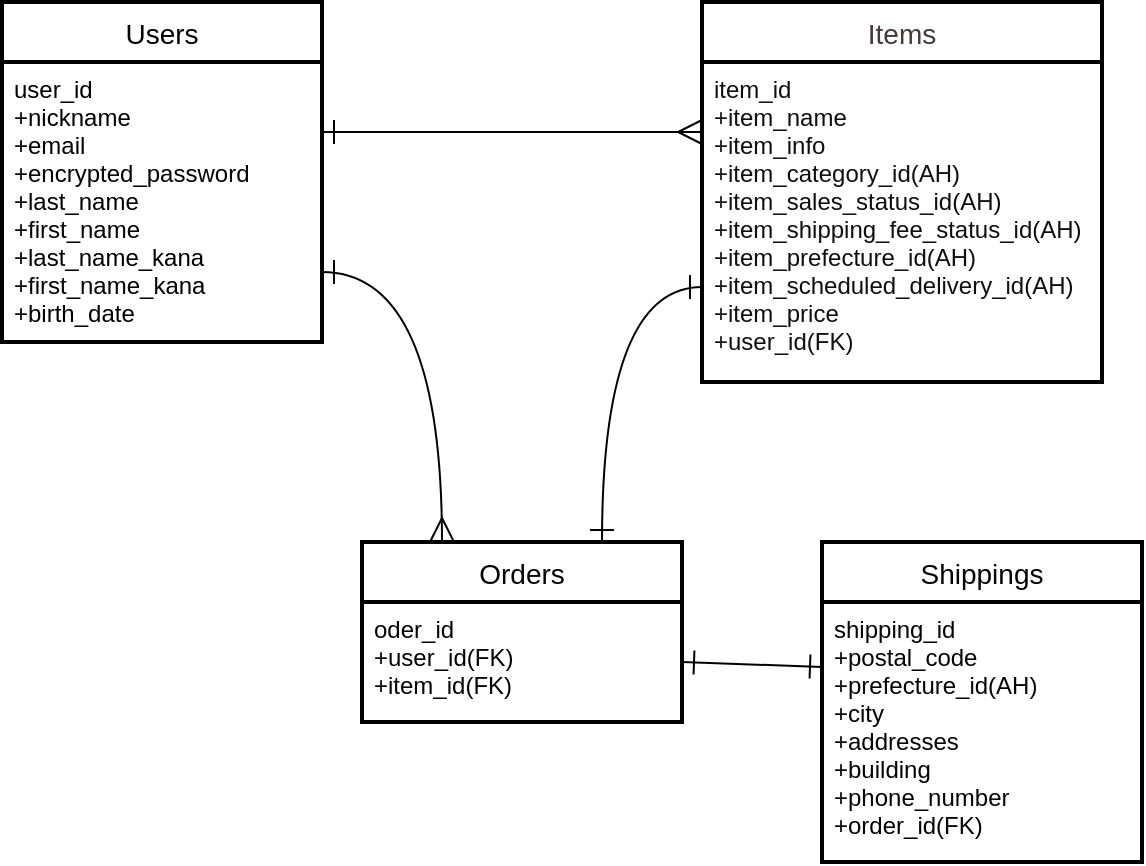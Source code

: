 <mxfile>
    <diagram id="I_yBi3bKic_hNpOBrhP3" name="Page-1">
        <mxGraphModel dx="732" dy="667" grid="1" gridSize="10" guides="1" tooltips="1" connect="1" arrows="1" fold="1" page="1" pageScale="1" pageWidth="827" pageHeight="1169" math="0" shadow="0">
            <root>
                <mxCell id="0"/>
                <mxCell id="1" parent="0"/>
                <mxCell id="31" value="Users" style="swimlane;childLayout=stackLayout;horizontal=1;startSize=30;horizontalStack=0;rounded=0;fontSize=14;fontStyle=0;strokeWidth=2;resizeParent=0;resizeLast=1;shadow=0;dashed=0;align=center;labelBackgroundColor=none;labelBorderColor=none;swimlaneFillColor=#FFFFFF;" parent="1" vertex="1">
                    <mxGeometry x="90" y="110" width="160" height="170" as="geometry">
                        <mxRectangle x="90" y="110" width="80" height="30" as="alternateBounds"/>
                    </mxGeometry>
                </mxCell>
                <mxCell id="32" value="user_id&#10;+nickname&#10;+email&#10;+encrypted_password&#10;+last_name&#10;+first_name&#10;+last_name_kana&#10;+first_name_kana&#10;+birth_date" style="align=left;strokeColor=none;fillColor=none;spacingLeft=4;fontSize=12;verticalAlign=top;resizable=0;rotatable=0;part=1;fontColor=#000000;" parent="31" vertex="1">
                    <mxGeometry y="30" width="160" height="140" as="geometry"/>
                </mxCell>
                <mxCell id="33" value="Items" style="swimlane;childLayout=stackLayout;horizontal=1;startSize=30;horizontalStack=0;rounded=0;fontSize=14;fontStyle=0;strokeWidth=2;resizeParent=0;resizeLast=1;shadow=0;dashed=0;align=center;fontColor=#463939;swimlaneFillColor=#FFFFFF;" parent="1" vertex="1">
                    <mxGeometry x="440" y="110" width="200" height="190" as="geometry"/>
                </mxCell>
                <mxCell id="34" value="item_id&#10;+item_name&#10;+item_info&#10;+item_category_id(AH)&#10;+item_sales_status_id(AH)&#10;+item_shipping_fee_status_id(AH)&#10;+item_prefecture_id(AH)&#10;+item_scheduled_delivery_id(AH)&#10;+item_price&#10;+user_id(FK)" style="align=left;strokeColor=none;fillColor=none;spacingLeft=4;fontSize=12;verticalAlign=top;resizable=0;rotatable=0;part=1;fontColor=#100f0f;" parent="33" vertex="1">
                    <mxGeometry y="30" width="200" height="160" as="geometry"/>
                </mxCell>
                <mxCell id="36" value="" style="fontSize=12;html=1;endArrow=ERmany;fontColor=#F0F0F0;exitX=1;exitY=0.25;exitDx=0;exitDy=0;verticalAlign=middle;edgeStyle=entityRelationEdgeStyle;endSize=10;startArrow=ERone;startFill=0;endFill=0;startSize=10;" parent="1" source="32" edge="1">
                    <mxGeometry width="100" height="100" relative="1" as="geometry">
                        <mxPoint x="240" y="210" as="sourcePoint"/>
                        <mxPoint x="440" y="175" as="targetPoint"/>
                    </mxGeometry>
                </mxCell>
                <mxCell id="37" value="Orders" style="swimlane;childLayout=stackLayout;horizontal=1;startSize=30;horizontalStack=0;rounded=0;fontSize=14;fontStyle=0;strokeWidth=2;resizeParent=0;resizeLast=1;shadow=0;dashed=0;align=center;fontColor=#050505;swimlaneFillColor=#FFFFFF;" parent="1" vertex="1">
                    <mxGeometry x="270" y="380" width="160" height="90" as="geometry"/>
                </mxCell>
                <mxCell id="38" value="oder_id&#10;+user_id(FK)&#10;+item_id(FK)" style="align=left;strokeColor=none;fillColor=none;spacingLeft=4;fontSize=12;verticalAlign=top;resizable=0;rotatable=0;part=1;fontColor=#040404;" parent="37" vertex="1">
                    <mxGeometry y="30" width="160" height="60" as="geometry"/>
                </mxCell>
                <mxCell id="39" value="" style="edgeStyle=orthogonalEdgeStyle;fontSize=12;html=1;endArrow=ERmany;fontColor=#F0F0F0;exitX=1;exitY=0.75;exitDx=0;exitDy=0;curved=1;entryX=0.25;entryY=0;entryDx=0;entryDy=0;endSize=10;startArrow=ERone;startFill=0;endFill=0;startSize=10;" parent="1" source="32" target="37" edge="1">
                    <mxGeometry width="100" height="100" relative="1" as="geometry">
                        <mxPoint x="330" y="350" as="sourcePoint"/>
                        <mxPoint x="310" y="370" as="targetPoint"/>
                    </mxGeometry>
                </mxCell>
                <mxCell id="40" value="" style="edgeStyle=orthogonalEdgeStyle;fontSize=12;html=1;endArrow=ERone;startArrow=ERone;fontColor=#F0F0F0;endSize=10;curved=1;entryX=0;entryY=0.75;entryDx=0;entryDy=0;exitX=0.75;exitY=0;exitDx=0;exitDy=0;startFill=0;endFill=0;startSize=10;" parent="1" source="37" target="33" edge="1">
                    <mxGeometry width="100" height="100" relative="1" as="geometry">
                        <mxPoint x="330" y="350" as="sourcePoint"/>
                        <mxPoint x="430" y="250" as="targetPoint"/>
                    </mxGeometry>
                </mxCell>
                <mxCell id="67" value="Shippings" style="swimlane;childLayout=stackLayout;horizontal=1;startSize=30;horizontalStack=0;rounded=0;fontSize=14;fontStyle=0;strokeWidth=2;resizeParent=0;resizeLast=1;shadow=0;dashed=0;align=center;fontColor=#050505;swimlaneFillColor=#FFFFFF;" vertex="1" parent="1">
                    <mxGeometry x="500" y="380" width="160" height="160" as="geometry"/>
                </mxCell>
                <mxCell id="68" value="shipping_id&#10;+postal_code&#10;+prefecture_id(AH)&#10;+city &#10;+addresses&#10;+building &#10;+phone_number&#10;+order_id(FK)&#10;" style="align=left;strokeColor=none;fillColor=none;spacingLeft=4;fontSize=12;verticalAlign=top;resizable=0;rotatable=0;part=1;fontColor=#040404;" vertex="1" parent="67">
                    <mxGeometry y="30" width="160" height="130" as="geometry"/>
                </mxCell>
                <mxCell id="71" value="" style="fontSize=12;html=1;endArrow=ERone;endFill=0;exitX=1;exitY=0.5;exitDx=0;exitDy=0;entryX=0;entryY=0.25;entryDx=0;entryDy=0;endSize=10;startSize=10;startArrow=ERone;startFill=0;" edge="1" parent="1" source="38" target="68">
                    <mxGeometry width="100" height="100" relative="1" as="geometry">
                        <mxPoint x="330" y="370" as="sourcePoint"/>
                        <mxPoint x="480" y="400" as="targetPoint"/>
                    </mxGeometry>
                </mxCell>
            </root>
        </mxGraphModel>
    </diagram>
</mxfile>